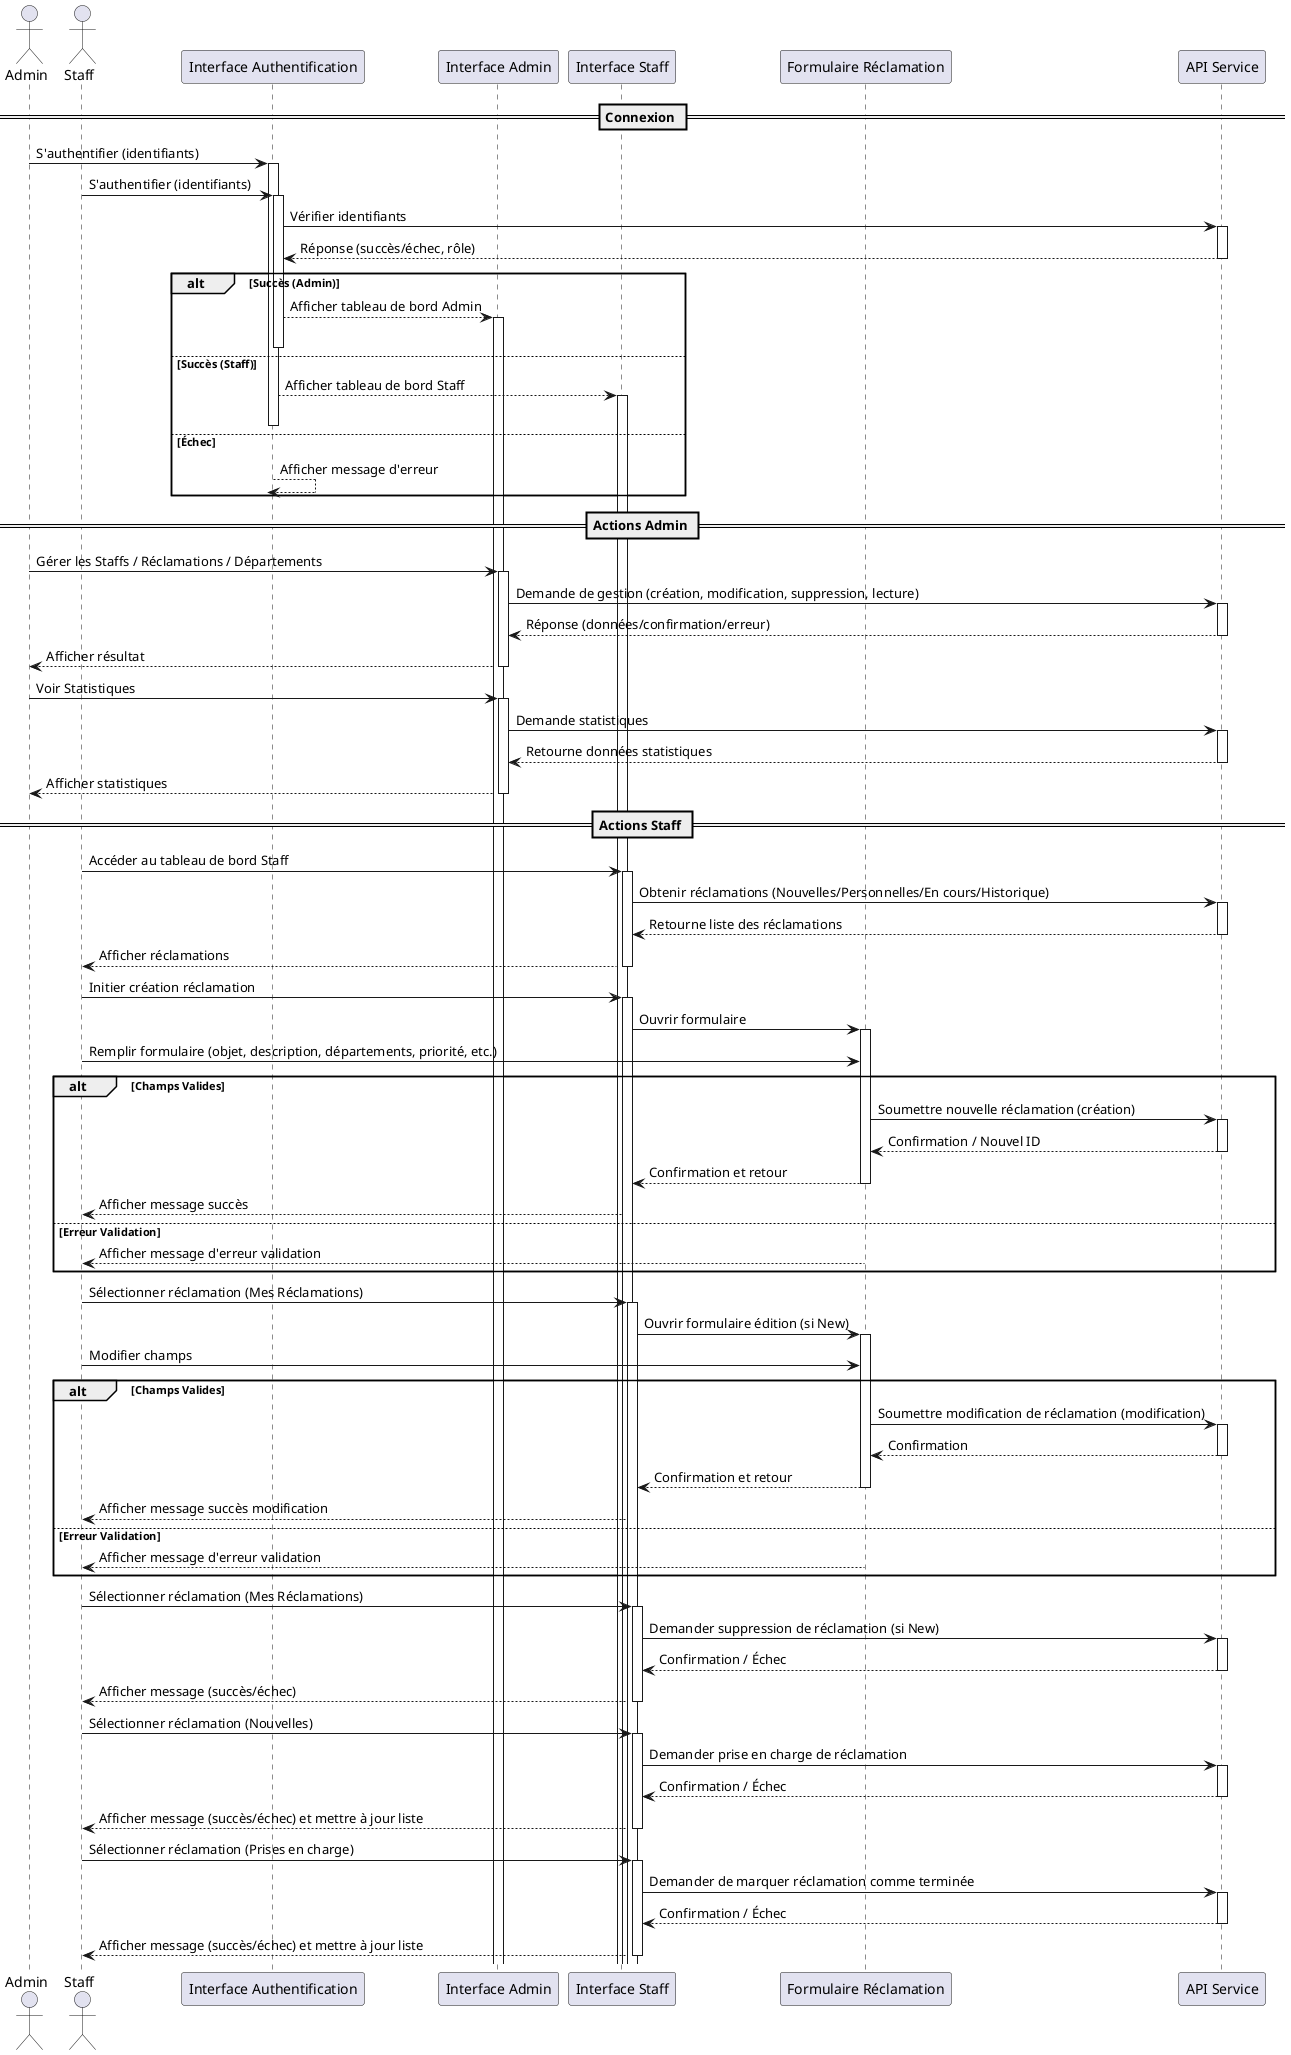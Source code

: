 @startuml Système De Gestion de Réclamations Internes - Séquence

actor Admin
actor Staff

participant "Interface Authentification" as AuthUI
participant "Interface Admin" as AdminUI
participant "Interface Staff" as StaffUI
participant "Formulaire Réclamation" as ReclaForm
participant "API Service" as APIService

== Connexion ==
Admin -> AuthUI : S'authentifier (identifiants)
activate AuthUI
Staff -> AuthUI : S'authentifier (identifiants)
activate AuthUI
AuthUI -> APIService : Vérifier identifiants
activate APIService
APIService --> AuthUI : Réponse (succès/échec, rôle)
deactivate APIService

alt Succès (Admin)
  AuthUI --> AdminUI : Afficher tableau de bord Admin
  activate AdminUI
  deactivate AuthUI
else Succès (Staff)
  AuthUI --> StaffUI : Afficher tableau de bord Staff
  activate StaffUI
  deactivate AuthUI
else Échec
  AuthUI --> AuthUI : Afficher message d'erreur
  deactivate AuthUI
end

== Actions Admin ==
Admin -> AdminUI : Gérer les Staffs / Réclamations / Départements
activate AdminUI
AdminUI -> APIService : Demande de gestion (création, modification, suppression, lecture)
activate APIService
APIService --> AdminUI : Réponse (données/confirmation/erreur)
deactivate APIService
AdminUI --> Admin : Afficher résultat
deactivate AdminUI

Admin -> AdminUI : Voir Statistiques
activate AdminUI
AdminUI -> APIService : Demande statistiques
activate APIService
APIService --> AdminUI : Retourne données statistiques
deactivate APIService
AdminUI --> Admin : Afficher statistiques
deactivate AdminUI

== Actions Staff ==
Staff -> StaffUI : Accéder au tableau de bord Staff
activate StaffUI
StaffUI -> APIService : Obtenir réclamations (Nouvelles/Personnelles/En cours/Historique)
activate APIService
APIService --> StaffUI : Retourne liste des réclamations
deactivate APIService
StaffUI --> Staff : Afficher réclamations
deactivate StaffUI

Staff -> StaffUI : Initier création réclamation
activate StaffUI
StaffUI -> ReclaForm : Ouvrir formulaire
activate ReclaForm
Staff -> ReclaForm : Remplir formulaire (objet, description, départements, priorité, etc.)

alt Champs Valides
  ReclaForm -> APIService : Soumettre nouvelle réclamation (création)
  activate APIService
  APIService --> ReclaForm : Confirmation / Nouvel ID
  deactivate APIService
  ReclaForm --> StaffUI : Confirmation et retour
  deactivate ReclaForm
  StaffUI --> Staff : Afficher message succès
else Erreur Validation
  ReclaForm --> Staff : Afficher message d'erreur validation
  deactivate ReclaForm
end

Staff -> StaffUI : Sélectionner réclamation (Mes Réclamations)
activate StaffUI
StaffUI -> ReclaForm : Ouvrir formulaire édition (si New)
activate ReclaForm
Staff -> ReclaForm : Modifier champs

alt Champs Valides
  ReclaForm -> APIService : Soumettre modification de réclamation (modification)
  activate APIService
  APIService --> ReclaForm : Confirmation
  deactivate APIService
  ReclaForm --> StaffUI : Confirmation et retour
  deactivate ReclaForm
  StaffUI --> Staff : Afficher message succès modification
else Erreur Validation
  ReclaForm --> Staff : Afficher message d'erreur validation
  deactivate ReclaForm
end

Staff -> StaffUI : Sélectionner réclamation (Mes Réclamations)
activate StaffUI
StaffUI -> APIService : Demander suppression de réclamation (si New)
activate APIService
APIService --> StaffUI : Confirmation / Échec
deactivate APIService
StaffUI --> Staff : Afficher message (succès/échec)
deactivate StaffUI

Staff -> StaffUI : Sélectionner réclamation (Nouvelles)
activate StaffUI
StaffUI -> APIService : Demander prise en charge de réclamation
activate APIService
APIService --> StaffUI : Confirmation / Échec
deactivate APIService
StaffUI --> Staff : Afficher message (succès/échec) et mettre à jour liste
deactivate StaffUI

Staff -> StaffUI : Sélectionner réclamation (Prises en charge)
activate StaffUI
StaffUI -> APIService : Demander de marquer réclamation comme terminée
activate APIService
APIService --> StaffUI : Confirmation / Échec
deactivate APIService
StaffUI --> Staff : Afficher message (succès/échec) et mettre à jour liste
deactivate StaffUI

@enduml 